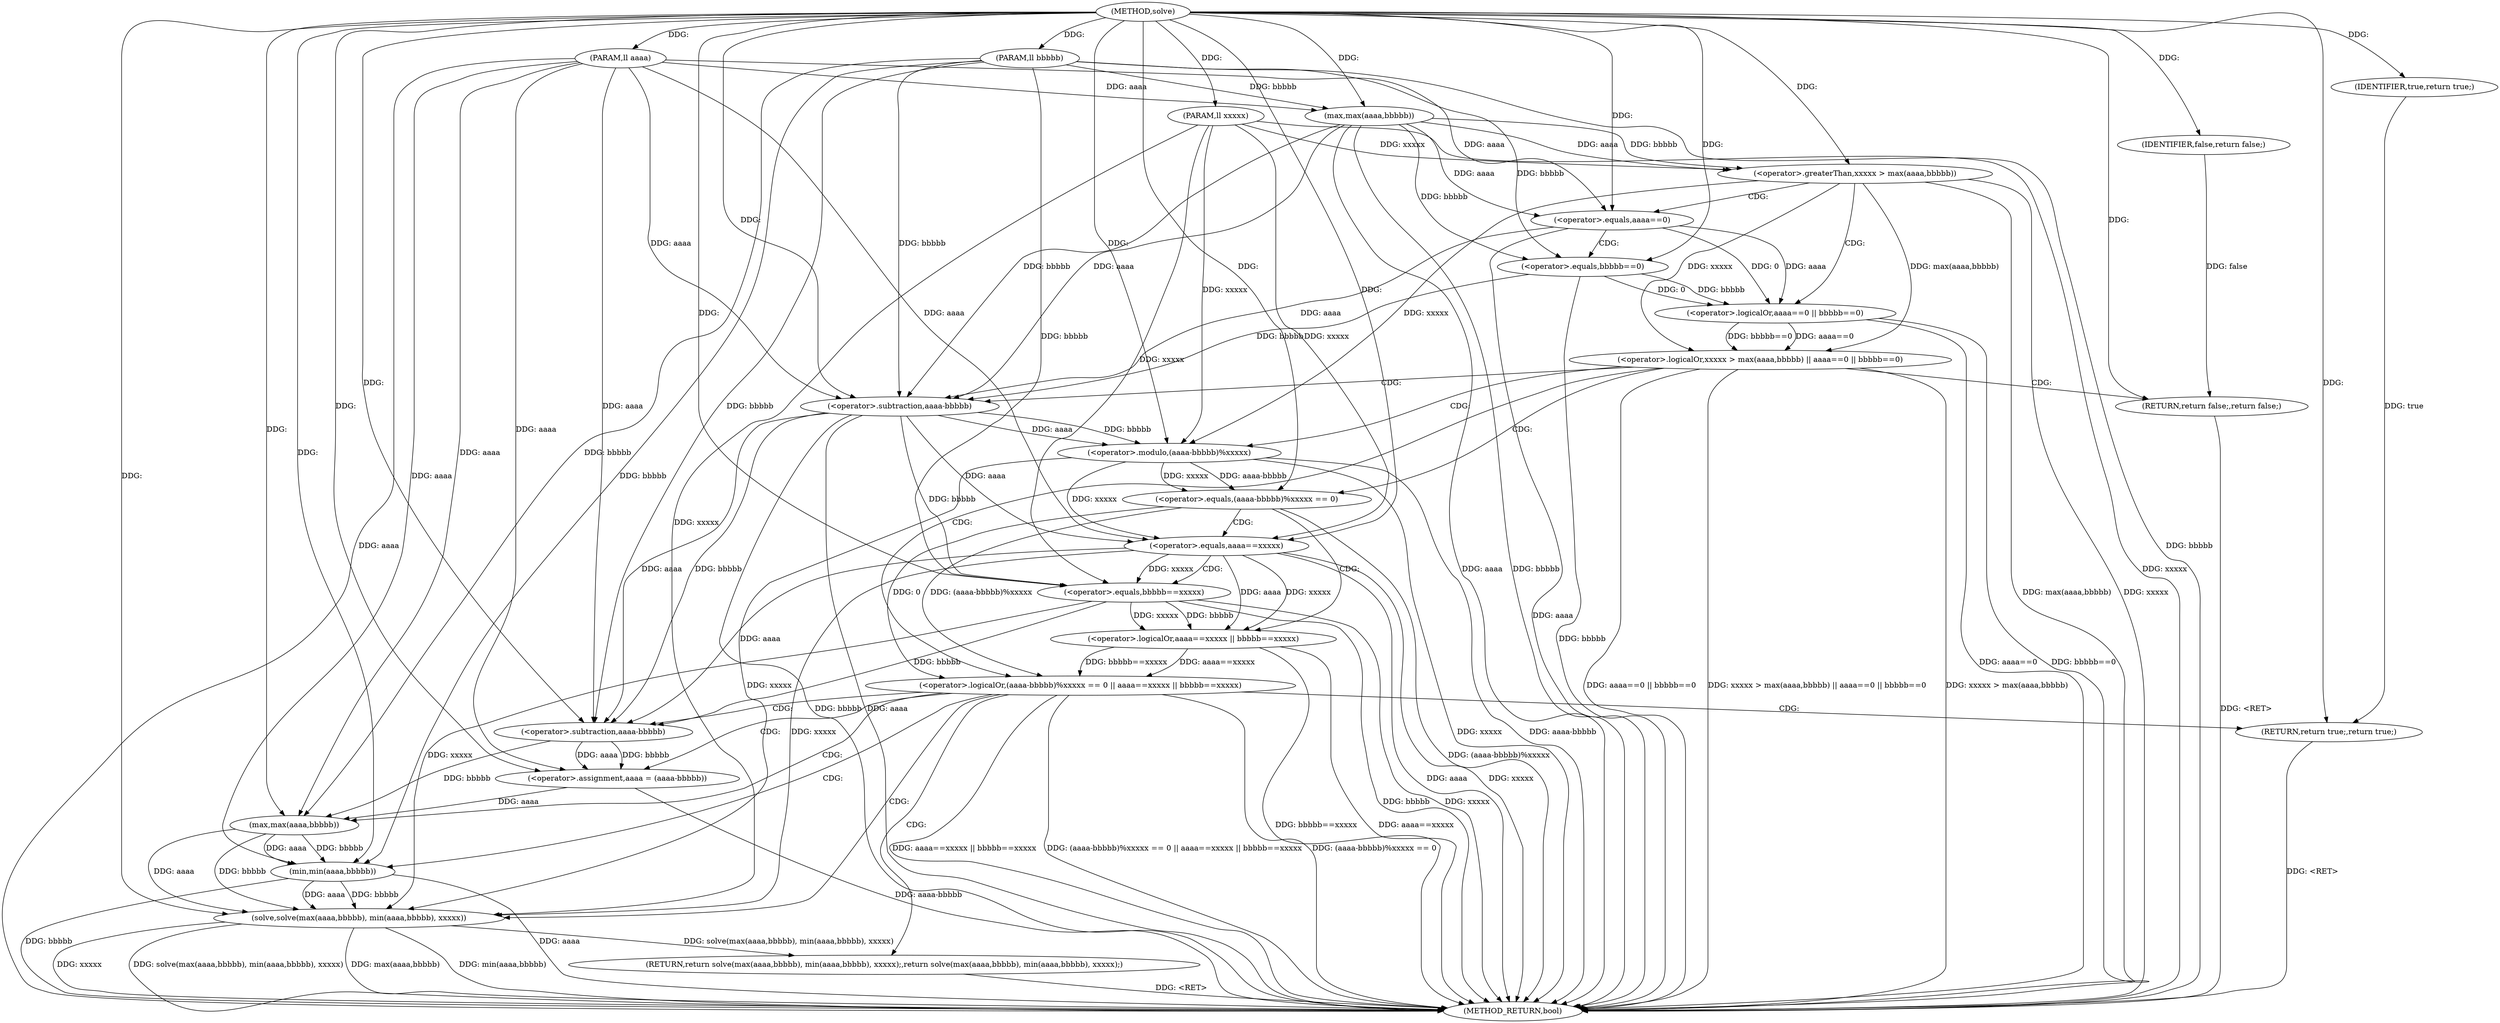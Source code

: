 digraph "solve" {  
"1000709" [label = "(METHOD,solve)" ]
"1000762" [label = "(METHOD_RETURN,bool)" ]
"1000710" [label = "(PARAM,ll aaaa)" ]
"1000711" [label = "(PARAM,ll bbbbb)" ]
"1000712" [label = "(PARAM,ll xxxxx)" ]
"1000748" [label = "(<operator>.assignment,aaaa = (aaaa-bbbbb))" ]
"1000753" [label = "(RETURN,return solve(max(aaaa,bbbbb), min(aaaa,bbbbb), xxxxx);,return solve(max(aaaa,bbbbb), min(aaaa,bbbbb), xxxxx);)" ]
"1000715" [label = "(<operator>.logicalOr,xxxxx > max(aaaa,bbbbb) || aaaa==0 || bbbbb==0)" ]
"1000728" [label = "(RETURN,return false;,return false;)" ]
"1000731" [label = "(<operator>.logicalOr,(aaaa-bbbbb)%xxxxx == 0 || aaaa==xxxxx || bbbbb==xxxxx)" ]
"1000746" [label = "(RETURN,return true;,return true;)" ]
"1000754" [label = "(solve,solve(max(aaaa,bbbbb), min(aaaa,bbbbb), xxxxx))" ]
"1000729" [label = "(IDENTIFIER,false,return false;)" ]
"1000747" [label = "(IDENTIFIER,true,return true;)" ]
"1000750" [label = "(<operator>.subtraction,aaaa-bbbbb)" ]
"1000716" [label = "(<operator>.greaterThan,xxxxx > max(aaaa,bbbbb))" ]
"1000721" [label = "(<operator>.logicalOr,aaaa==0 || bbbbb==0)" ]
"1000732" [label = "(<operator>.equals,(aaaa-bbbbb)%xxxxx == 0)" ]
"1000739" [label = "(<operator>.logicalOr,aaaa==xxxxx || bbbbb==xxxxx)" ]
"1000755" [label = "(max,max(aaaa,bbbbb))" ]
"1000758" [label = "(min,min(aaaa,bbbbb))" ]
"1000718" [label = "(max,max(aaaa,bbbbb))" ]
"1000722" [label = "(<operator>.equals,aaaa==0)" ]
"1000725" [label = "(<operator>.equals,bbbbb==0)" ]
"1000733" [label = "(<operator>.modulo,(aaaa-bbbbb)%xxxxx)" ]
"1000740" [label = "(<operator>.equals,aaaa==xxxxx)" ]
"1000743" [label = "(<operator>.equals,bbbbb==xxxxx)" ]
"1000734" [label = "(<operator>.subtraction,aaaa-bbbbb)" ]
  "1000746" -> "1000762"  [ label = "DDG: <RET>"] 
  "1000728" -> "1000762"  [ label = "DDG: <RET>"] 
  "1000753" -> "1000762"  [ label = "DDG: <RET>"] 
  "1000710" -> "1000762"  [ label = "DDG: aaaa"] 
  "1000711" -> "1000762"  [ label = "DDG: bbbbb"] 
  "1000712" -> "1000762"  [ label = "DDG: xxxxx"] 
  "1000716" -> "1000762"  [ label = "DDG: xxxxx"] 
  "1000718" -> "1000762"  [ label = "DDG: aaaa"] 
  "1000718" -> "1000762"  [ label = "DDG: bbbbb"] 
  "1000716" -> "1000762"  [ label = "DDG: max(aaaa,bbbbb)"] 
  "1000715" -> "1000762"  [ label = "DDG: xxxxx > max(aaaa,bbbbb)"] 
  "1000722" -> "1000762"  [ label = "DDG: aaaa"] 
  "1000721" -> "1000762"  [ label = "DDG: aaaa==0"] 
  "1000725" -> "1000762"  [ label = "DDG: bbbbb"] 
  "1000721" -> "1000762"  [ label = "DDG: bbbbb==0"] 
  "1000715" -> "1000762"  [ label = "DDG: aaaa==0 || bbbbb==0"] 
  "1000715" -> "1000762"  [ label = "DDG: xxxxx > max(aaaa,bbbbb) || aaaa==0 || bbbbb==0"] 
  "1000734" -> "1000762"  [ label = "DDG: aaaa"] 
  "1000734" -> "1000762"  [ label = "DDG: bbbbb"] 
  "1000733" -> "1000762"  [ label = "DDG: aaaa-bbbbb"] 
  "1000733" -> "1000762"  [ label = "DDG: xxxxx"] 
  "1000732" -> "1000762"  [ label = "DDG: (aaaa-bbbbb)%xxxxx"] 
  "1000731" -> "1000762"  [ label = "DDG: (aaaa-bbbbb)%xxxxx == 0"] 
  "1000740" -> "1000762"  [ label = "DDG: aaaa"] 
  "1000740" -> "1000762"  [ label = "DDG: xxxxx"] 
  "1000739" -> "1000762"  [ label = "DDG: aaaa==xxxxx"] 
  "1000743" -> "1000762"  [ label = "DDG: bbbbb"] 
  "1000743" -> "1000762"  [ label = "DDG: xxxxx"] 
  "1000739" -> "1000762"  [ label = "DDG: bbbbb==xxxxx"] 
  "1000731" -> "1000762"  [ label = "DDG: aaaa==xxxxx || bbbbb==xxxxx"] 
  "1000731" -> "1000762"  [ label = "DDG: (aaaa-bbbbb)%xxxxx == 0 || aaaa==xxxxx || bbbbb==xxxxx"] 
  "1000748" -> "1000762"  [ label = "DDG: aaaa-bbbbb"] 
  "1000754" -> "1000762"  [ label = "DDG: max(aaaa,bbbbb)"] 
  "1000758" -> "1000762"  [ label = "DDG: aaaa"] 
  "1000758" -> "1000762"  [ label = "DDG: bbbbb"] 
  "1000754" -> "1000762"  [ label = "DDG: min(aaaa,bbbbb)"] 
  "1000754" -> "1000762"  [ label = "DDG: xxxxx"] 
  "1000754" -> "1000762"  [ label = "DDG: solve(max(aaaa,bbbbb), min(aaaa,bbbbb), xxxxx)"] 
  "1000709" -> "1000710"  [ label = "DDG: "] 
  "1000709" -> "1000711"  [ label = "DDG: "] 
  "1000709" -> "1000712"  [ label = "DDG: "] 
  "1000750" -> "1000748"  [ label = "DDG: bbbbb"] 
  "1000750" -> "1000748"  [ label = "DDG: aaaa"] 
  "1000754" -> "1000753"  [ label = "DDG: solve(max(aaaa,bbbbb), min(aaaa,bbbbb), xxxxx)"] 
  "1000729" -> "1000728"  [ label = "DDG: false"] 
  "1000709" -> "1000728"  [ label = "DDG: "] 
  "1000747" -> "1000746"  [ label = "DDG: true"] 
  "1000709" -> "1000746"  [ label = "DDG: "] 
  "1000710" -> "1000748"  [ label = "DDG: aaaa"] 
  "1000709" -> "1000748"  [ label = "DDG: "] 
  "1000716" -> "1000715"  [ label = "DDG: xxxxx"] 
  "1000716" -> "1000715"  [ label = "DDG: max(aaaa,bbbbb)"] 
  "1000721" -> "1000715"  [ label = "DDG: aaaa==0"] 
  "1000721" -> "1000715"  [ label = "DDG: bbbbb==0"] 
  "1000709" -> "1000729"  [ label = "DDG: "] 
  "1000732" -> "1000731"  [ label = "DDG: (aaaa-bbbbb)%xxxxx"] 
  "1000732" -> "1000731"  [ label = "DDG: 0"] 
  "1000739" -> "1000731"  [ label = "DDG: aaaa==xxxxx"] 
  "1000739" -> "1000731"  [ label = "DDG: bbbbb==xxxxx"] 
  "1000709" -> "1000747"  [ label = "DDG: "] 
  "1000734" -> "1000750"  [ label = "DDG: aaaa"] 
  "1000740" -> "1000750"  [ label = "DDG: aaaa"] 
  "1000710" -> "1000750"  [ label = "DDG: aaaa"] 
  "1000709" -> "1000750"  [ label = "DDG: "] 
  "1000734" -> "1000750"  [ label = "DDG: bbbbb"] 
  "1000743" -> "1000750"  [ label = "DDG: bbbbb"] 
  "1000711" -> "1000750"  [ label = "DDG: bbbbb"] 
  "1000755" -> "1000754"  [ label = "DDG: aaaa"] 
  "1000755" -> "1000754"  [ label = "DDG: bbbbb"] 
  "1000758" -> "1000754"  [ label = "DDG: bbbbb"] 
  "1000758" -> "1000754"  [ label = "DDG: aaaa"] 
  "1000733" -> "1000754"  [ label = "DDG: xxxxx"] 
  "1000740" -> "1000754"  [ label = "DDG: xxxxx"] 
  "1000743" -> "1000754"  [ label = "DDG: xxxxx"] 
  "1000712" -> "1000754"  [ label = "DDG: xxxxx"] 
  "1000709" -> "1000754"  [ label = "DDG: "] 
  "1000712" -> "1000716"  [ label = "DDG: xxxxx"] 
  "1000709" -> "1000716"  [ label = "DDG: "] 
  "1000718" -> "1000716"  [ label = "DDG: aaaa"] 
  "1000718" -> "1000716"  [ label = "DDG: bbbbb"] 
  "1000722" -> "1000721"  [ label = "DDG: aaaa"] 
  "1000722" -> "1000721"  [ label = "DDG: 0"] 
  "1000725" -> "1000721"  [ label = "DDG: 0"] 
  "1000725" -> "1000721"  [ label = "DDG: bbbbb"] 
  "1000733" -> "1000732"  [ label = "DDG: xxxxx"] 
  "1000733" -> "1000732"  [ label = "DDG: aaaa-bbbbb"] 
  "1000709" -> "1000732"  [ label = "DDG: "] 
  "1000740" -> "1000739"  [ label = "DDG: aaaa"] 
  "1000740" -> "1000739"  [ label = "DDG: xxxxx"] 
  "1000743" -> "1000739"  [ label = "DDG: bbbbb"] 
  "1000743" -> "1000739"  [ label = "DDG: xxxxx"] 
  "1000748" -> "1000755"  [ label = "DDG: aaaa"] 
  "1000710" -> "1000755"  [ label = "DDG: aaaa"] 
  "1000709" -> "1000755"  [ label = "DDG: "] 
  "1000750" -> "1000755"  [ label = "DDG: bbbbb"] 
  "1000711" -> "1000755"  [ label = "DDG: bbbbb"] 
  "1000755" -> "1000758"  [ label = "DDG: aaaa"] 
  "1000710" -> "1000758"  [ label = "DDG: aaaa"] 
  "1000709" -> "1000758"  [ label = "DDG: "] 
  "1000755" -> "1000758"  [ label = "DDG: bbbbb"] 
  "1000711" -> "1000758"  [ label = "DDG: bbbbb"] 
  "1000710" -> "1000718"  [ label = "DDG: aaaa"] 
  "1000709" -> "1000718"  [ label = "DDG: "] 
  "1000711" -> "1000718"  [ label = "DDG: bbbbb"] 
  "1000718" -> "1000722"  [ label = "DDG: aaaa"] 
  "1000710" -> "1000722"  [ label = "DDG: aaaa"] 
  "1000709" -> "1000722"  [ label = "DDG: "] 
  "1000718" -> "1000725"  [ label = "DDG: bbbbb"] 
  "1000711" -> "1000725"  [ label = "DDG: bbbbb"] 
  "1000709" -> "1000725"  [ label = "DDG: "] 
  "1000734" -> "1000733"  [ label = "DDG: bbbbb"] 
  "1000734" -> "1000733"  [ label = "DDG: aaaa"] 
  "1000716" -> "1000733"  [ label = "DDG: xxxxx"] 
  "1000712" -> "1000733"  [ label = "DDG: xxxxx"] 
  "1000709" -> "1000733"  [ label = "DDG: "] 
  "1000734" -> "1000740"  [ label = "DDG: aaaa"] 
  "1000710" -> "1000740"  [ label = "DDG: aaaa"] 
  "1000709" -> "1000740"  [ label = "DDG: "] 
  "1000733" -> "1000740"  [ label = "DDG: xxxxx"] 
  "1000712" -> "1000740"  [ label = "DDG: xxxxx"] 
  "1000734" -> "1000743"  [ label = "DDG: bbbbb"] 
  "1000711" -> "1000743"  [ label = "DDG: bbbbb"] 
  "1000709" -> "1000743"  [ label = "DDG: "] 
  "1000740" -> "1000743"  [ label = "DDG: xxxxx"] 
  "1000712" -> "1000743"  [ label = "DDG: xxxxx"] 
  "1000718" -> "1000734"  [ label = "DDG: aaaa"] 
  "1000722" -> "1000734"  [ label = "DDG: aaaa"] 
  "1000710" -> "1000734"  [ label = "DDG: aaaa"] 
  "1000709" -> "1000734"  [ label = "DDG: "] 
  "1000718" -> "1000734"  [ label = "DDG: bbbbb"] 
  "1000725" -> "1000734"  [ label = "DDG: bbbbb"] 
  "1000711" -> "1000734"  [ label = "DDG: bbbbb"] 
  "1000715" -> "1000728"  [ label = "CDG: "] 
  "1000715" -> "1000733"  [ label = "CDG: "] 
  "1000715" -> "1000732"  [ label = "CDG: "] 
  "1000715" -> "1000731"  [ label = "CDG: "] 
  "1000715" -> "1000734"  [ label = "CDG: "] 
  "1000731" -> "1000750"  [ label = "CDG: "] 
  "1000731" -> "1000753"  [ label = "CDG: "] 
  "1000731" -> "1000755"  [ label = "CDG: "] 
  "1000731" -> "1000754"  [ label = "CDG: "] 
  "1000731" -> "1000758"  [ label = "CDG: "] 
  "1000731" -> "1000748"  [ label = "CDG: "] 
  "1000731" -> "1000746"  [ label = "CDG: "] 
  "1000716" -> "1000722"  [ label = "CDG: "] 
  "1000716" -> "1000721"  [ label = "CDG: "] 
  "1000732" -> "1000740"  [ label = "CDG: "] 
  "1000732" -> "1000739"  [ label = "CDG: "] 
  "1000722" -> "1000725"  [ label = "CDG: "] 
  "1000740" -> "1000743"  [ label = "CDG: "] 
}
